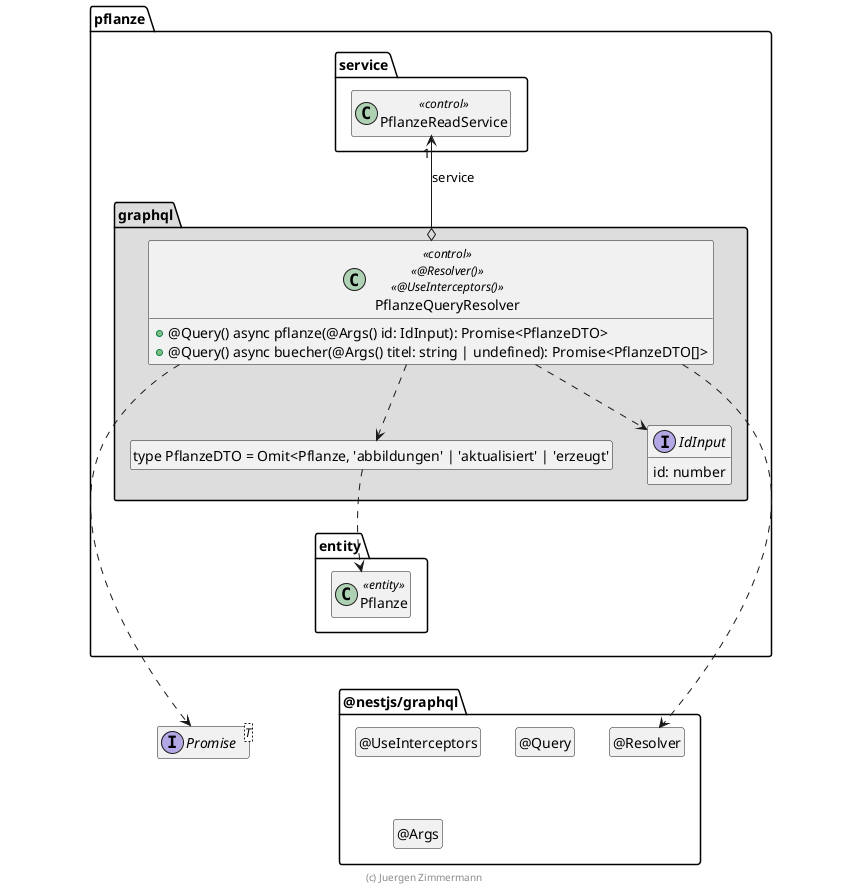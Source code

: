 ' Copyright (C) 2019 - present Juergen Zimmermann, Hochschule Karlsruhe
'
' This program is free software: you can redistribute it and/or modify
' it under the terms of the GNU General Public License as published by
' the Free Software Foundation, either version 3 of the License, or
' (at your option) any later version.
'
' This program is distributed in the hope that it will be useful,
' but WITHOUT ANY WARRANTY; without even the implied warranty of
' MERCHANTABILITY or FITNESS FOR A PARTICULAR PURPOSE.  See the
' GNU General Public License for more details.
'
' You should have received a copy of the GNU General Public License
' along with this program.  If not, see <https://www.gnu.org/licenses/>.

' Preview durch <Alt>d

@startuml Controller-Klasse

interface Promise<T>

package @nestjs/graphql {
  class "@Resolver" as Resolver
  hide Resolver circle

  class "@UseInterceptors" as UseInterceptors
  hide UseInterceptors circle

  class "@Query" as Query
  hide Query circle

  class "@Args" as Args
  hide Args circle

  Resolver .left[hidden].> Promise
}

package pflanze {
  package entity {
    class Pflanze <<entity>>
  }

  package service {
    class PflanzeReadService << control >>
  }

  package graphql #DDDDDD {
    class "type PflanzeDTO = Omit<Pflanze, 'abbildungen' | 'aktualisiert' | 'erzeugt'" as PflanzeDTO
    hide PflanzeDTO circle

    interface IdInput {
        id: number
    }

    class PflanzeQueryResolver << control >> << @Resolver() >> << @UseInterceptors() >> {
      + @Query() async pflanze(@Args() id: IdInput): Promise<PflanzeDTO>
      + @Query() async buecher(@Args() titel: string | undefined): Promise<PflanzeDTO[]>
    }

    PflanzeQueryResolver o-up-> "1" PflanzeReadService : service
    PflanzeQueryResolver ..> PflanzeDTO
    PflanzeQueryResolver ..> IdInput
    PflanzeDTO ..> Pflanze
    PflanzeQueryResolver ..> Resolver

    PflanzeQueryResolver ..> Promise

    PflanzeDTO .[hidden].> Pflanze
    Pflanze .[hidden].> Promise
    PflanzeReadService .[hidden].> Promise
    Pflanze .[hidden].> Resolver
    PflanzeReadService .[hidden].> Resolver
  }
}

hide empty members

footer (c) Juergen Zimmermann

@enduml
